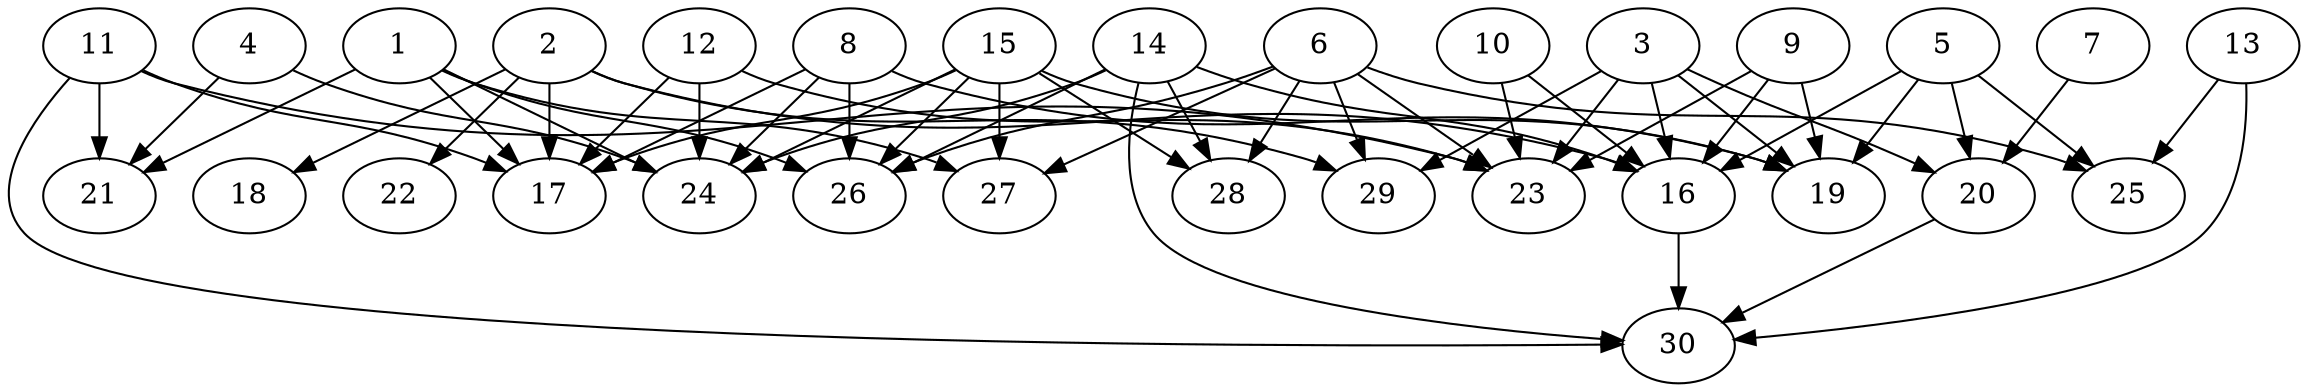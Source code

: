 // DAG automatically generated by daggen at Wed Apr 12 12:22:04 2017
// ./daggen --dot -n 30 --jump=3 --fat=0.8 --regularity=0.4 --density=0.4 
digraph G {
  1 [size="616732743926", alpha="0.19"]
  1 -> 17 [size ="411041792"]
  1 -> 21 [size ="411041792"]
  1 -> 24 [size ="411041792"]
  1 -> 26 [size ="411041792"]
  1 -> 27 [size ="411041792"]
  2 [size="23877978814", alpha="0.18"]
  2 -> 16 [size ="679477248"]
  2 -> 17 [size ="679477248"]
  2 -> 18 [size ="679477248"]
  2 -> 22 [size ="679477248"]
  2 -> 29 [size ="679477248"]
  3 [size="9551818343", alpha="0.19"]
  3 -> 16 [size ="209715200"]
  3 -> 19 [size ="209715200"]
  3 -> 20 [size ="209715200"]
  3 -> 23 [size ="209715200"]
  3 -> 29 [size ="209715200"]
  4 [size="11898124948", alpha="0.09"]
  4 -> 21 [size ="209715200"]
  4 -> 24 [size ="209715200"]
  5 [size="68719476736", alpha="0.15"]
  5 -> 16 [size ="134217728"]
  5 -> 19 [size ="134217728"]
  5 -> 20 [size ="134217728"]
  5 -> 25 [size ="134217728"]
  6 [size="28991029248", alpha="0.07"]
  6 -> 23 [size ="75497472"]
  6 -> 25 [size ="75497472"]
  6 -> 26 [size ="75497472"]
  6 -> 27 [size ="75497472"]
  6 -> 28 [size ="75497472"]
  6 -> 29 [size ="75497472"]
  7 [size="68719476736", alpha="0.07"]
  7 -> 20 [size ="134217728"]
  8 [size="68719476736", alpha="0.18"]
  8 -> 17 [size ="134217728"]
  8 -> 19 [size ="134217728"]
  8 -> 24 [size ="134217728"]
  8 -> 26 [size ="134217728"]
  9 [size="881548313268", alpha="0.14"]
  9 -> 16 [size ="838860800"]
  9 -> 19 [size ="838860800"]
  9 -> 23 [size ="838860800"]
  10 [size="31736964342", alpha="0.09"]
  10 -> 16 [size ="33554432"]
  10 -> 23 [size ="33554432"]
  11 [size="2447273662", alpha="0.13"]
  11 -> 17 [size ="134217728"]
  11 -> 21 [size ="134217728"]
  11 -> 23 [size ="134217728"]
  11 -> 30 [size ="134217728"]
  12 [size="437779944", alpha="0.07"]
  12 -> 17 [size ="33554432"]
  12 -> 23 [size ="33554432"]
  12 -> 24 [size ="33554432"]
  13 [size="5000406220", alpha="0.09"]
  13 -> 25 [size ="134217728"]
  13 -> 30 [size ="134217728"]
  14 [size="29405468068", alpha="0.19"]
  14 -> 16 [size ="536870912"]
  14 -> 24 [size ="536870912"]
  14 -> 26 [size ="536870912"]
  14 -> 28 [size ="536870912"]
  14 -> 30 [size ="536870912"]
  15 [size="368293445632", alpha="0.18"]
  15 -> 17 [size ="411041792"]
  15 -> 19 [size ="411041792"]
  15 -> 24 [size ="411041792"]
  15 -> 26 [size ="411041792"]
  15 -> 27 [size ="411041792"]
  15 -> 28 [size ="411041792"]
  16 [size="134217728000", alpha="0.05"]
  16 -> 30 [size ="209715200"]
  17 [size="68719476736", alpha="0.05"]
  18 [size="68719476736", alpha="0.11"]
  19 [size="549755813888", alpha="0.15"]
  20 [size="2054089724", alpha="0.10"]
  20 -> 30 [size ="75497472"]
  21 [size="782757789696", alpha="0.12"]
  22 [size="33942509818", alpha="0.13"]
  23 [size="40768774610", alpha="0.07"]
  24 [size="7320443550", alpha="0.15"]
  25 [size="1073741824000", alpha="0.03"]
  26 [size="36392940590", alpha="0.14"]
  27 [size="782757789696", alpha="0.01"]
  28 [size="68719476736", alpha="0.02"]
  29 [size="549755813888", alpha="0.15"]
  30 [size="28991029248", alpha="0.03"]
}
